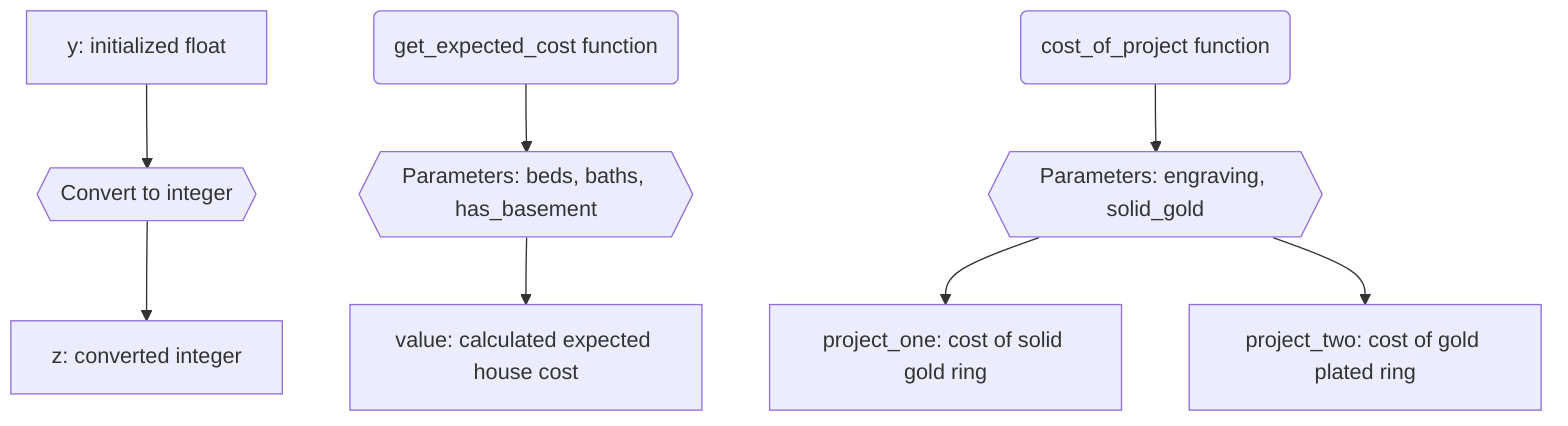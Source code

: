 %% Mermaid.js Workflow Diagram for Jupyter Notebook
%% Sketched based on the analyzed report

flowchart TD
    
    %% y is a float initialized
    A[y: initialized float] --> B{{"Convert to integer"}}
    
    %% z receives converted y
    B --> C[z: converted integer]
    
    %% Function to calculate house cost
    D(get_expected_cost function) --> E{{"Parameters: beds, baths, has_basement"}}
    
    %% Parameters used in cost calculation
    E --> F[value: calculated expected house cost]
    
    %% Rings engraving project
    G(cost_of_project function) --> H{{"Parameters: engraving, solid_gold"}}
    
    %% Calculate cost for project one
    H --> I[project_one: cost of solid gold ring]
    
    %% Calculate cost for project two
    H --> J[project_two: cost of gold plated ring]